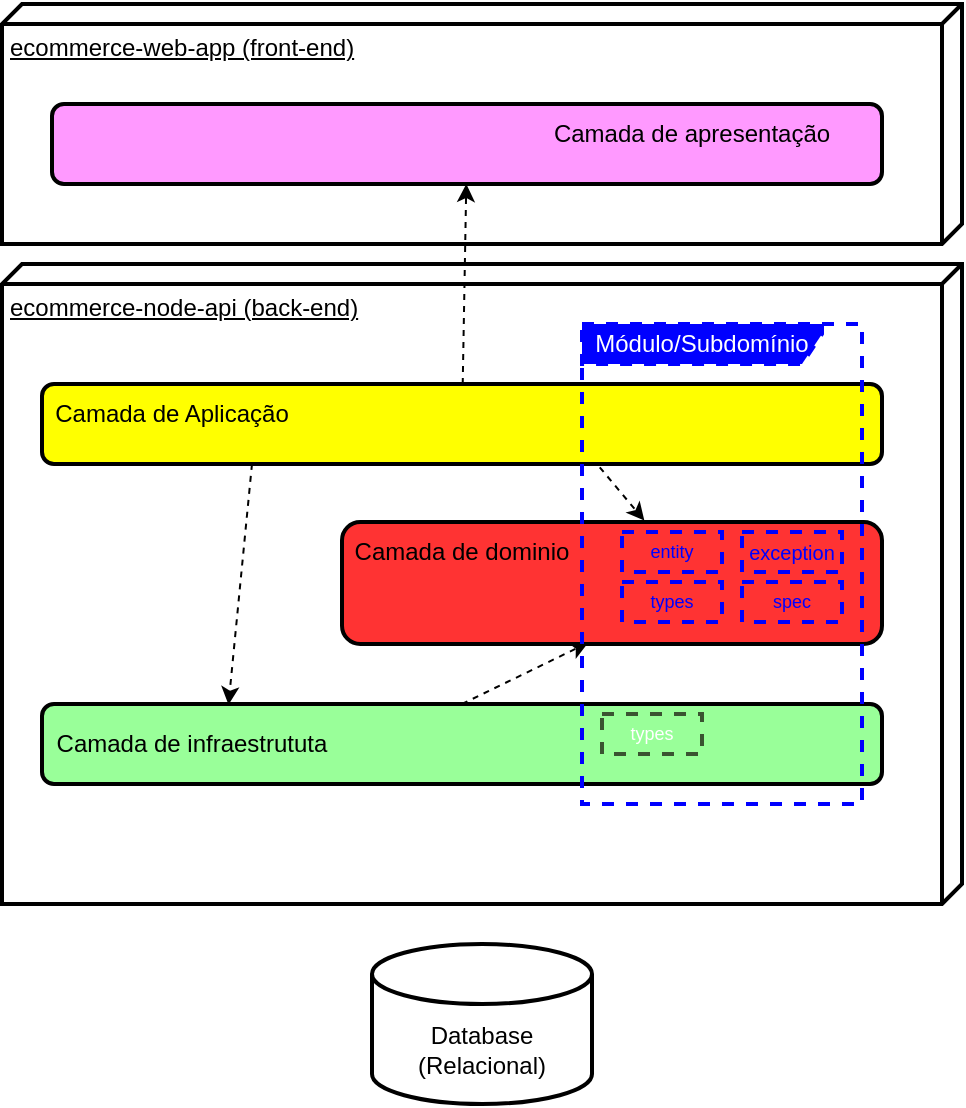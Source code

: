 <mxfile>
    <diagram id="aSWss9fgncpxhGeWPriy" name="Arquitetura em Camadas">
        <mxGraphModel dx="1640" dy="538" grid="1" gridSize="10" guides="1" tooltips="1" connect="1" arrows="1" fold="1" page="1" pageScale="1" pageWidth="850" pageHeight="1100" math="0" shadow="0">
            <root>
                <mxCell id="0"/>
                <mxCell id="1" parent="0"/>
                <mxCell id="2" value="ecommerce-node-api (back-end)" style="verticalAlign=top;align=left;spacingTop=8;spacingLeft=2;spacingRight=12;shape=cube;size=10;direction=south;fontStyle=4;html=1;strokeWidth=2;" vertex="1" parent="1">
                    <mxGeometry x="190" y="210" width="480" height="320" as="geometry"/>
                </mxCell>
                <mxCell id="4" value="ecommerce-web-app (front-end)" style="verticalAlign=top;align=left;spacingTop=8;spacingLeft=2;spacingRight=12;shape=cube;size=10;direction=south;fontStyle=4;html=1;strokeWidth=2;" vertex="1" parent="1">
                    <mxGeometry x="190" y="80" width="480" height="120" as="geometry"/>
                </mxCell>
                <mxCell id="5" value="Database (Relacional)" style="shape=cylinder3;whiteSpace=wrap;html=1;boundedLbl=1;backgroundOutline=1;size=15;strokeWidth=2;" vertex="1" parent="1">
                    <mxGeometry x="375" y="550" width="110" height="80" as="geometry"/>
                </mxCell>
                <mxCell id="6" value="&lt;div style=&quot;&quot;&gt;&lt;br&gt;&lt;/div&gt;" style="rounded=1;whiteSpace=wrap;html=1;strokeWidth=2;align=center;fillColor=#FF3333;" vertex="1" parent="1">
                    <mxGeometry x="360" y="339" width="270" height="61" as="geometry"/>
                </mxCell>
                <mxCell id="7" value="Camada de dominio" style="text;html=1;strokeColor=none;fillColor=none;align=center;verticalAlign=middle;whiteSpace=wrap;rounded=0;strokeWidth=2;" vertex="1" parent="1">
                    <mxGeometry x="360" y="339" width="120" height="30" as="geometry"/>
                </mxCell>
                <mxCell id="15" style="edgeStyle=none;html=1;exitX=0.664;exitY=1.041;exitDx=0;exitDy=0;entryX=0.56;entryY=-0.011;entryDx=0;entryDy=0;entryPerimeter=0;fontColor=#000000;dashed=1;exitPerimeter=0;" edge="1" parent="1" source="8" target="6">
                    <mxGeometry relative="1" as="geometry"/>
                </mxCell>
                <mxCell id="18" style="edgeStyle=none;html=1;exitX=0.25;exitY=1;exitDx=0;exitDy=0;dashed=1;fontColor=#000000;entryX=0.222;entryY=0.008;entryDx=0;entryDy=0;entryPerimeter=0;" edge="1" parent="1" source="8" target="10">
                    <mxGeometry relative="1" as="geometry"/>
                </mxCell>
                <mxCell id="21" value="" style="edgeStyle=none;html=1;dashed=1;fontColor=#000000;" edge="1" parent="1" source="8" target="13">
                    <mxGeometry relative="1" as="geometry"/>
                </mxCell>
                <mxCell id="8" value="&lt;div style=&quot;&quot;&gt;&lt;br&gt;&lt;/div&gt;" style="rounded=1;whiteSpace=wrap;html=1;strokeWidth=2;align=center;fillColor=#FFFF00;" vertex="1" parent="1">
                    <mxGeometry x="210" y="270" width="420" height="40" as="geometry"/>
                </mxCell>
                <mxCell id="9" value="&lt;font color=&quot;#000000&quot;&gt;Camada de Aplicação&lt;/font&gt;" style="text;html=1;strokeColor=none;fillColor=none;align=center;verticalAlign=middle;whiteSpace=wrap;rounded=0;strokeWidth=2;" vertex="1" parent="1">
                    <mxGeometry x="210" y="270" width="130" height="30" as="geometry"/>
                </mxCell>
                <mxCell id="16" style="edgeStyle=none;html=1;exitX=0.5;exitY=0;exitDx=0;exitDy=0;entryX=0.456;entryY=0.989;entryDx=0;entryDy=0;entryPerimeter=0;dashed=1;fontColor=#000000;" edge="1" parent="1" source="10" target="6">
                    <mxGeometry relative="1" as="geometry"/>
                </mxCell>
                <mxCell id="10" value="&lt;div style=&quot;&quot;&gt;&lt;br&gt;&lt;/div&gt;" style="rounded=1;whiteSpace=wrap;html=1;strokeWidth=2;align=center;fillColor=#99FF99;" vertex="1" parent="1">
                    <mxGeometry x="210" y="430" width="420" height="40" as="geometry"/>
                </mxCell>
                <mxCell id="12" value="&lt;font color=&quot;#000000&quot;&gt;Camada de infraestrututa&lt;/font&gt;" style="text;html=1;strokeColor=none;fillColor=none;align=center;verticalAlign=middle;whiteSpace=wrap;rounded=0;strokeWidth=2;" vertex="1" parent="1">
                    <mxGeometry x="210" y="435" width="150" height="30" as="geometry"/>
                </mxCell>
                <mxCell id="13" value="&lt;div style=&quot;&quot;&gt;&lt;br&gt;&lt;/div&gt;" style="rounded=1;whiteSpace=wrap;html=1;strokeWidth=2;align=center;fillColor=#FF99FF;" vertex="1" parent="1">
                    <mxGeometry x="215" y="130" width="415" height="40" as="geometry"/>
                </mxCell>
                <mxCell id="14" value="Camada de apresentação" style="text;html=1;strokeColor=none;fillColor=none;align=center;verticalAlign=middle;whiteSpace=wrap;rounded=0;labelBackgroundColor=#;strokeWidth=2;fontColor=#000000;" vertex="1" parent="1">
                    <mxGeometry x="450" y="130" width="170" height="30" as="geometry"/>
                </mxCell>
                <mxCell id="20" value="&lt;font color=&quot;#ffffff&quot;&gt;Módulo/Subdomínio&lt;/font&gt;" style="shape=umlFrame;whiteSpace=wrap;html=1;dashed=1;labelBackgroundColor=#;strokeWidth=2;fontColor=#000000;fillColor=#0000FF;strokeColor=#0000FF;width=120;height=20;" vertex="1" parent="1">
                    <mxGeometry x="480" y="240" width="140" height="240" as="geometry"/>
                </mxCell>
                <mxCell id="23" value="&lt;font style=&quot;font-size: 9px;&quot;&gt;entity&lt;/font&gt;" style="rounded=0;whiteSpace=wrap;html=1;dashed=1;labelBackgroundColor=#;strokeColor=#0000FF;strokeWidth=2;fontSize=5;fontColor=#0000FF;fillColor=#FF3333;" vertex="1" parent="1">
                    <mxGeometry x="500" y="344" width="50" height="20" as="geometry"/>
                </mxCell>
                <mxCell id="24" value="&lt;font style=&quot;font-size: 9px;&quot;&gt;types&lt;/font&gt;" style="rounded=0;whiteSpace=wrap;html=1;dashed=1;labelBackgroundColor=#;strokeColor=#0000FF;strokeWidth=2;fontSize=5;fontColor=#0000FF;fillColor=#FF3333;" vertex="1" parent="1">
                    <mxGeometry x="500" y="369" width="50" height="20" as="geometry"/>
                </mxCell>
                <mxCell id="25" value="&lt;font size=&quot;1&quot;&gt;exception&lt;/font&gt;" style="rounded=0;whiteSpace=wrap;html=1;dashed=1;labelBackgroundColor=#;strokeColor=#0000FF;strokeWidth=2;fontSize=5;fontColor=#0000FF;fillColor=#FF3333;" vertex="1" parent="1">
                    <mxGeometry x="560" y="344" width="50" height="20" as="geometry"/>
                </mxCell>
                <mxCell id="26" value="&lt;font style=&quot;font-size: 9px;&quot;&gt;spec&lt;/font&gt;" style="rounded=0;whiteSpace=wrap;html=1;dashed=1;labelBackgroundColor=#;strokeColor=#0000FF;strokeWidth=2;fontSize=5;fontColor=#0000FF;fillColor=#FF3333;" vertex="1" parent="1">
                    <mxGeometry x="560" y="369" width="50" height="20" as="geometry"/>
                </mxCell>
                <mxCell id="27" value="&lt;font style=&quot;font-size: 9px;&quot;&gt;types&lt;/font&gt;" style="rounded=0;whiteSpace=wrap;html=1;dashed=1;labelBackgroundColor=#;strokeColor=#3A5431;strokeWidth=2;fontSize=5;fontColor=#ffffff;fillColor=#99FF99;" vertex="1" parent="1">
                    <mxGeometry x="490" y="435" width="50" height="20" as="geometry"/>
                </mxCell>
            </root>
        </mxGraphModel>
    </diagram>
</mxfile>